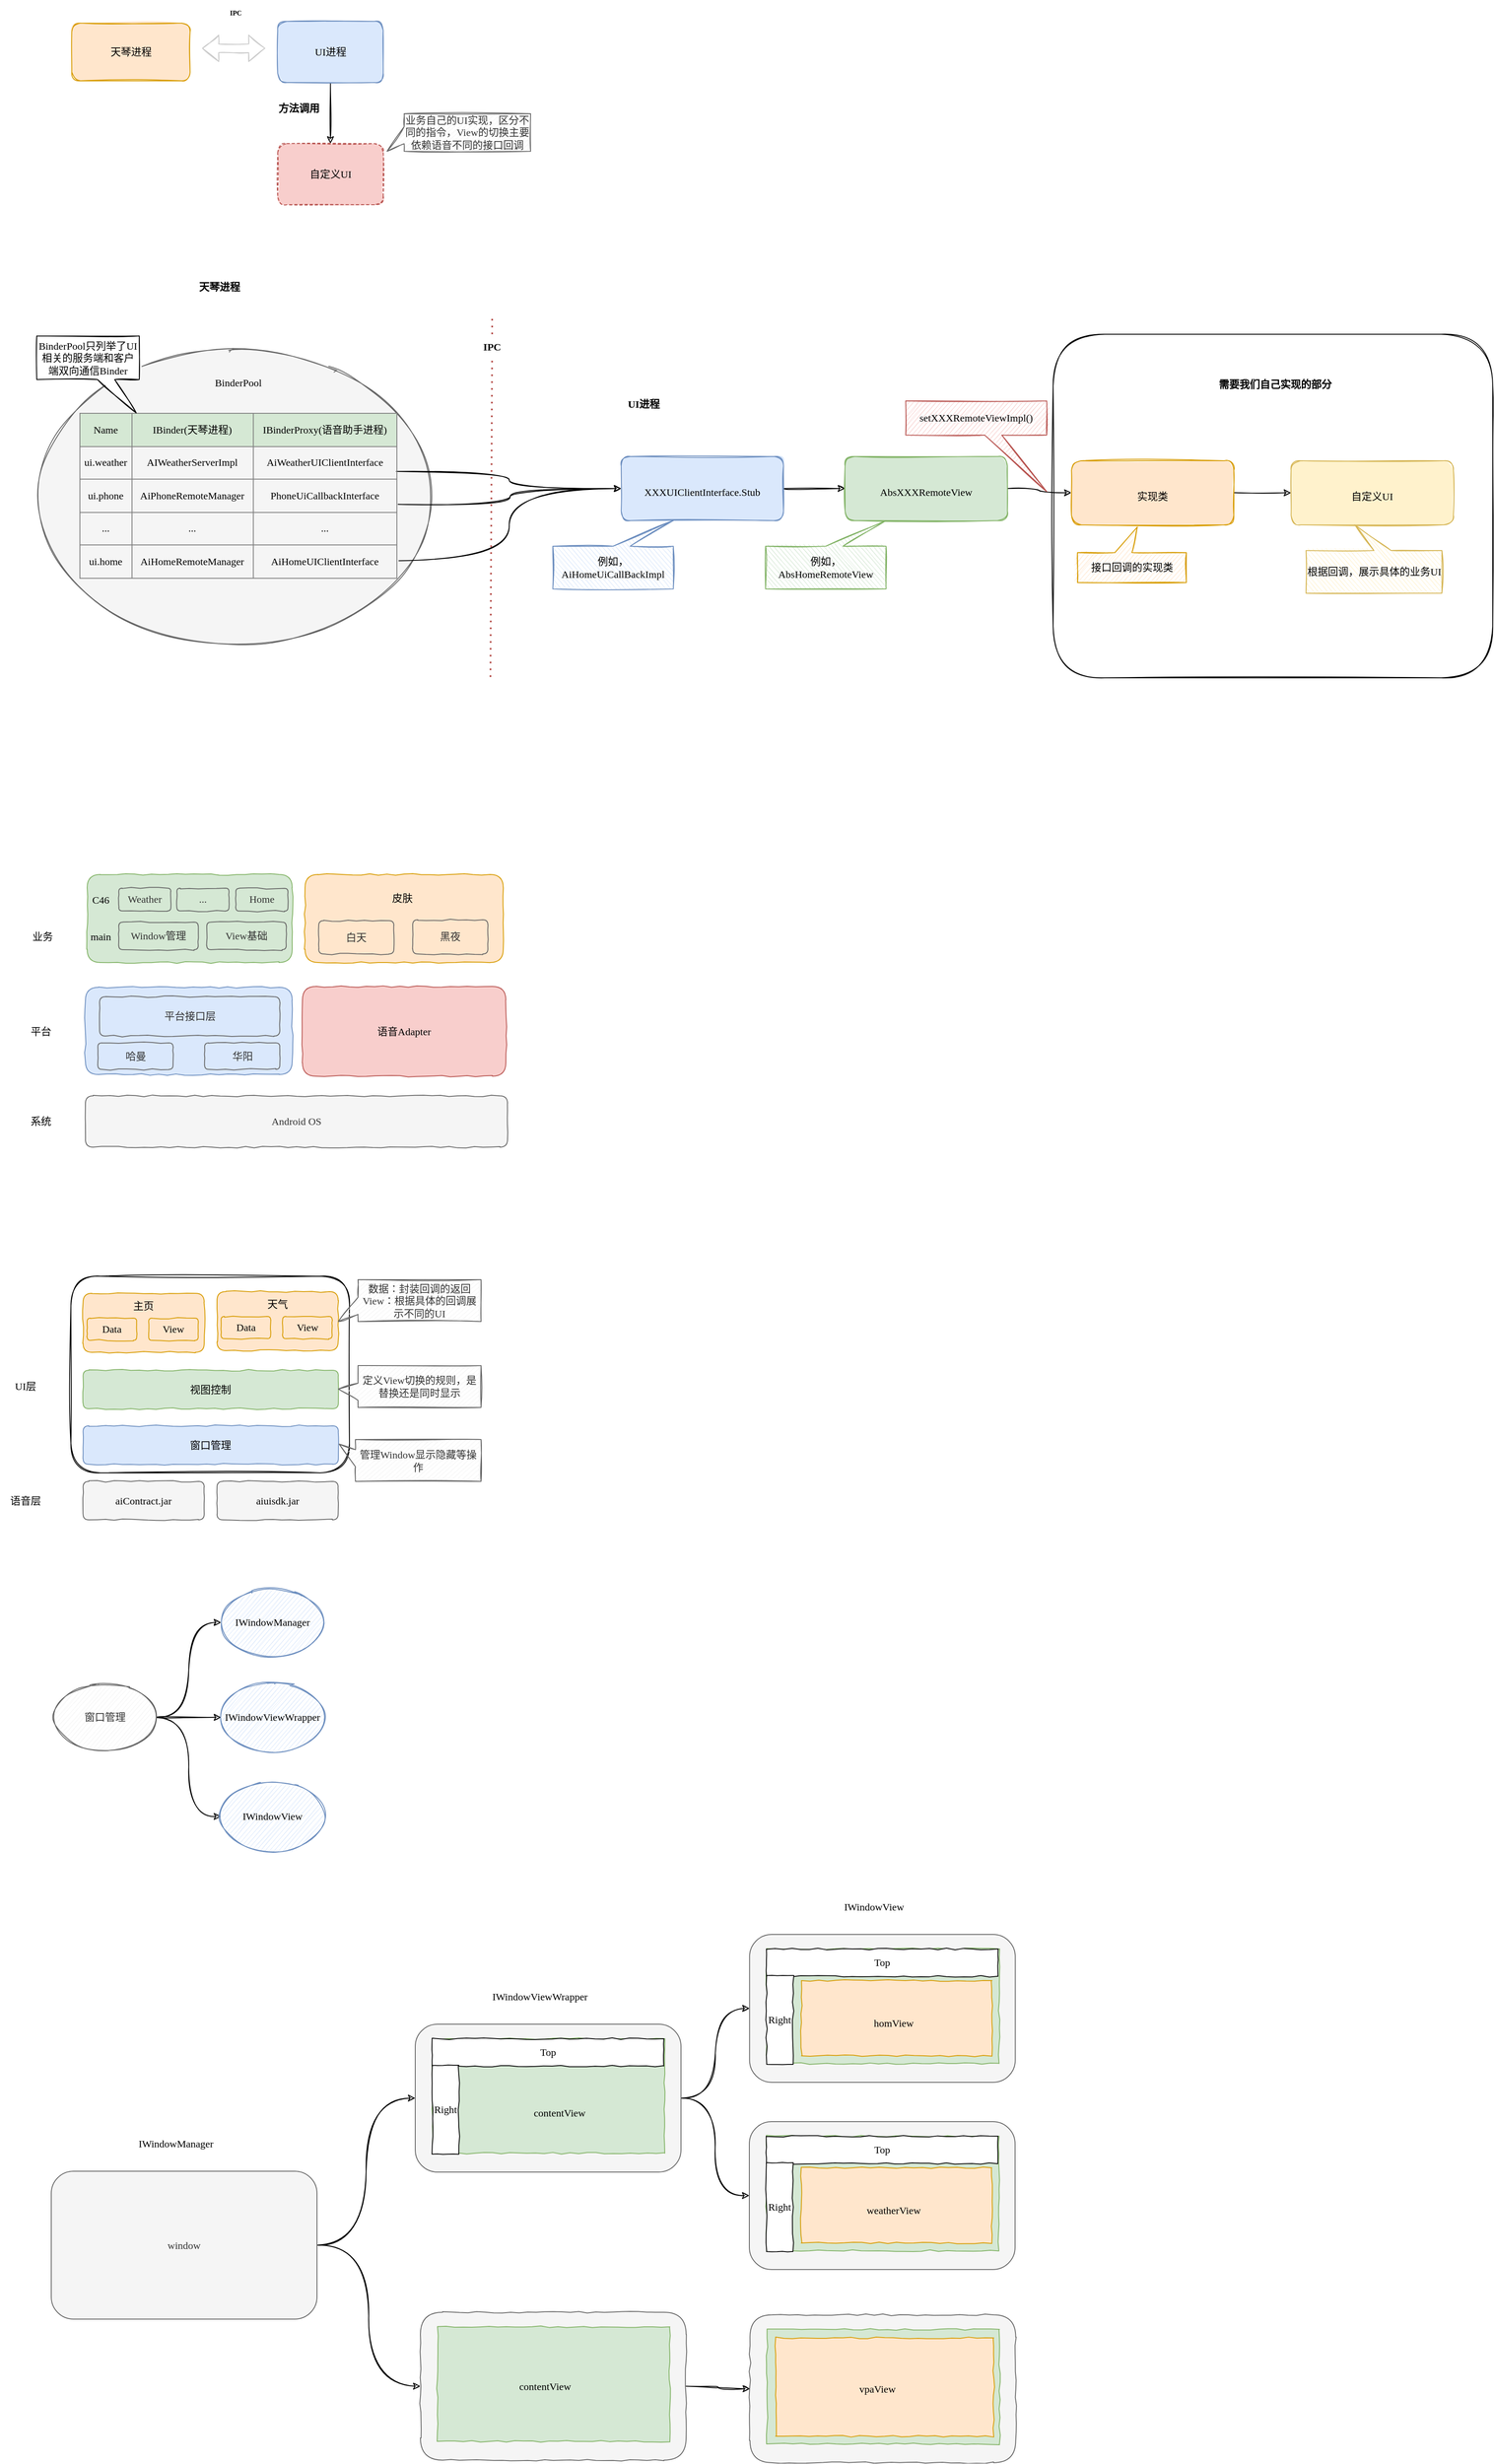<mxfile version="20.2.3" type="github">
  <diagram id="_rGLrGhf9AXiHFREIIix" name="第 1 页">
    <mxGraphModel dx="3093" dy="-15324" grid="0" gridSize="10" guides="1" tooltips="1" connect="1" arrows="1" fold="1" page="0" pageScale="1" pageWidth="827" pageHeight="1169" math="0" shadow="0">
      <root>
        <mxCell id="0" />
        <mxCell id="1" parent="0" />
        <mxCell id="fodertxsaoSaykGRS7Xc-133" value="" style="rounded=1;whiteSpace=wrap;html=1;fillColor=#f5f5f5;fontColor=#333333;strokeColor=#666666;comic=1;fontFamily=Comic Sans MS;" vertex="1" parent="1">
          <mxGeometry x="-886.25" y="18867" width="311" height="173" as="geometry" />
        </mxCell>
        <mxCell id="fodertxsaoSaykGRS7Xc-134" value="" style="rounded=0;whiteSpace=wrap;html=1;fillColor=#d5e8d4;strokeColor=#82b366;sketch=0;comic=1;fontFamily=Comic Sans MS;" vertex="1" parent="1">
          <mxGeometry x="-866.25" y="18884" width="272" height="134" as="geometry" />
        </mxCell>
        <mxCell id="fodertxsaoSaykGRS7Xc-143" value="" style="rounded=0;whiteSpace=wrap;html=1;fillColor=#ffe6cc;strokeColor=#d79b00;sketch=0;comic=1;fontFamily=Comic Sans MS;" vertex="1" parent="1">
          <mxGeometry x="-856.25" y="18894" width="255.25" height="115" as="geometry" />
        </mxCell>
        <mxCell id="fodertxsaoSaykGRS7Xc-118" value="" style="rounded=1;whiteSpace=wrap;html=1;fillColor=#f5f5f5;fontColor=#333333;strokeColor=#666666;fontFamily=Comic Sans MS;" vertex="1" parent="1">
          <mxGeometry x="-886.75" y="18422" width="311" height="173" as="geometry" />
        </mxCell>
        <mxCell id="fodertxsaoSaykGRS7Xc-119" value="" style="rounded=0;whiteSpace=wrap;html=1;fillColor=#d5e8d4;strokeColor=#82b366;sketch=0;comic=1;fontFamily=Comic Sans MS;" vertex="1" parent="1">
          <mxGeometry x="-866.75" y="18439" width="272" height="134" as="geometry" />
        </mxCell>
        <mxCell id="fodertxsaoSaykGRS7Xc-1" style="edgeStyle=orthogonalEdgeStyle;curved=1;sketch=1;orthogonalLoop=1;jettySize=auto;html=1;exitX=0.5;exitY=1;exitDx=0;exitDy=0;fontFamily=Comic Sans MS;" edge="1" parent="1" source="fodertxsaoSaykGRS7Xc-2" target="fodertxsaoSaykGRS7Xc-6">
          <mxGeometry relative="1" as="geometry" />
        </mxCell>
        <mxCell id="fodertxsaoSaykGRS7Xc-2" value="UI进程" style="rounded=1;whiteSpace=wrap;html=1;comic=1;sketch=1;fontFamily=Comic Sans MS;strokeColor=#6c8ebf;fillColor=#dae8fc;fillStyle=solid;" vertex="1" parent="1">
          <mxGeometry x="-1439" y="16184" width="123.5" height="71.5" as="geometry" />
        </mxCell>
        <mxCell id="fodertxsaoSaykGRS7Xc-3" value="天琴进程" style="rounded=1;whiteSpace=wrap;html=1;comic=1;sketch=1;fontFamily=Comic Sans MS;strokeColor=#d79b00;fillColor=#ffe6cc;fillStyle=solid;" vertex="1" parent="1">
          <mxGeometry x="-1680" y="16186" width="138.5" height="67.5" as="geometry" />
        </mxCell>
        <mxCell id="fodertxsaoSaykGRS7Xc-4" value="" style="shape=flexArrow;endArrow=classic;startArrow=classic;html=1;sketch=1;fontFamily=Comic Sans MS;strokeColor=#CCCCCC;curved=1;" edge="1" parent="1">
          <mxGeometry width="100" height="100" relative="1" as="geometry">
            <mxPoint x="-1527.5" y="16215.5" as="sourcePoint" />
            <mxPoint x="-1453.5" y="16215.5" as="targetPoint" />
          </mxGeometry>
        </mxCell>
        <mxCell id="fodertxsaoSaykGRS7Xc-5" value="&lt;b&gt;IPC&lt;/b&gt;" style="text;html=1;strokeColor=none;fillColor=none;align=center;verticalAlign=middle;whiteSpace=wrap;rounded=0;comic=1;sketch=1;fillStyle=solid;fontFamily=Comic Sans MS;fontSize=8;" vertex="1" parent="1">
          <mxGeometry x="-1518.5" y="16159" width="60" height="30" as="geometry" />
        </mxCell>
        <mxCell id="fodertxsaoSaykGRS7Xc-136" value="" style="rounded=0;whiteSpace=wrap;html=1;fillColor=#ffe6cc;strokeColor=#d79b00;sketch=0;comic=1;fontFamily=Comic Sans MS;" vertex="1" parent="1">
          <mxGeometry x="-826" y="18476" width="223" height="88" as="geometry" />
        </mxCell>
        <mxCell id="fodertxsaoSaykGRS7Xc-6" value="自定义UI" style="rounded=1;whiteSpace=wrap;html=1;comic=1;sketch=1;fontFamily=Comic Sans MS;strokeColor=#b85450;fillColor=#f8cecc;fillStyle=solid;dashed=1;" vertex="1" parent="1">
          <mxGeometry x="-1439" y="16327" width="123.5" height="71.5" as="geometry" />
        </mxCell>
        <mxCell id="fodertxsaoSaykGRS7Xc-7" value="业务自己的UI实现，区分不同的指令，View的切换主要依赖语音不同的接口回调" style="shape=callout;whiteSpace=wrap;html=1;perimeter=calloutPerimeter;rounded=0;comic=1;sketch=1;flipH=0;flipV=1;direction=south;size=20;position=0.2;position2=0;fillColor=#f5f5f5;strokeColor=#666666;fontColor=#333333;fontFamily=Comic Sans MS;" vertex="1" parent="1">
          <mxGeometry x="-1311" y="16292" width="168" height="44" as="geometry" />
        </mxCell>
        <mxCell id="fodertxsaoSaykGRS7Xc-8" value="" style="rounded=1;whiteSpace=wrap;html=1;labelBackgroundColor=none;sketch=1;fillStyle=auto;curveFitting=0.05;fontFamily=Comic Sans MS;fontSize=20;fontColor=#000000;" vertex="1" parent="1">
          <mxGeometry x="-531.5" y="16550" width="514.5" height="402" as="geometry" />
        </mxCell>
        <mxCell id="fodertxsaoSaykGRS7Xc-9" style="edgeStyle=orthogonalEdgeStyle;curved=1;sketch=1;orthogonalLoop=1;jettySize=auto;html=1;exitX=1;exitY=0.5;exitDx=0;exitDy=0;entryX=0;entryY=0.5;entryDx=0;entryDy=0;fontFamily=Comic Sans MS;fontSize=12;fontColor=#000000;strokeColor=#000000;" edge="1" parent="1" source="fodertxsaoSaykGRS7Xc-10" target="fodertxsaoSaykGRS7Xc-22">
          <mxGeometry relative="1" as="geometry" />
        </mxCell>
        <mxCell id="fodertxsaoSaykGRS7Xc-10" value="&lt;span style=&quot;font-size: 12px;&quot;&gt;XXXUIClientInterface&lt;/span&gt;&lt;span style=&quot;font-size: 12px;&quot;&gt;.Stub&lt;/span&gt;" style="rounded=1;whiteSpace=wrap;html=1;labelBackgroundColor=none;sketch=1;fillStyle=solid;curveFitting=0.05;fontFamily=Comic Sans MS;fontSize=20;fillColor=#dae8fc;strokeColor=#6c8ebf;" vertex="1" parent="1">
          <mxGeometry x="-1037" y="16693" width="190" height="75" as="geometry" />
        </mxCell>
        <mxCell id="fodertxsaoSaykGRS7Xc-11" value="&lt;b&gt;天琴进程&lt;/b&gt;" style="text;html=1;strokeColor=none;fillColor=none;align=center;verticalAlign=middle;whiteSpace=wrap;rounded=0;labelBackgroundColor=none;sketch=1;fillStyle=auto;curveFitting=0.95;fontFamily=Comic Sans MS;fontSize=12;fontColor=#000000;" vertex="1" parent="1">
          <mxGeometry x="-1537" y="16480" width="60" height="30" as="geometry" />
        </mxCell>
        <mxCell id="fodertxsaoSaykGRS7Xc-12" value="" style="ellipse;whiteSpace=wrap;html=1;comic=1;sketch=1;fillStyle=solid;fontFamily=Comic Sans MS;strokeColor=#666666;fillColor=#f5f5f5;fontColor=#333333;" vertex="1" parent="1">
          <mxGeometry x="-1719" y="16571" width="460" height="339" as="geometry" />
        </mxCell>
        <mxCell id="fodertxsaoSaykGRS7Xc-13" value="BinderPool" style="text;html=1;strokeColor=none;fillColor=none;align=center;verticalAlign=middle;whiteSpace=wrap;rounded=0;comic=1;sketch=1;fillStyle=solid;fontFamily=Comic Sans MS;" vertex="1" parent="1">
          <mxGeometry x="-1515" y="16592" width="60" height="30" as="geometry" />
        </mxCell>
        <mxCell id="fodertxsaoSaykGRS7Xc-14" style="edgeStyle=orthogonalEdgeStyle;curved=1;sketch=1;orthogonalLoop=1;jettySize=auto;html=1;exitX=0.997;exitY=0.353;exitDx=0;exitDy=0;entryX=0;entryY=0.5;entryDx=0;entryDy=0;fontFamily=Comic Sans MS;fontSize=12;fontColor=#000000;strokeColor=#000000;exitPerimeter=0;" edge="1" parent="1" source="fodertxsaoSaykGRS7Xc-17" target="fodertxsaoSaykGRS7Xc-10">
          <mxGeometry relative="1" as="geometry" />
        </mxCell>
        <mxCell id="fodertxsaoSaykGRS7Xc-15" style="edgeStyle=orthogonalEdgeStyle;curved=1;sketch=1;orthogonalLoop=1;jettySize=auto;html=1;fontFamily=Comic Sans MS;fontSize=12;fontColor=#000000;strokeColor=#000000;" edge="1" parent="1" target="fodertxsaoSaykGRS7Xc-10">
          <mxGeometry relative="1" as="geometry">
            <mxPoint x="-1298" y="16749" as="sourcePoint" />
          </mxGeometry>
        </mxCell>
        <mxCell id="fodertxsaoSaykGRS7Xc-16" style="edgeStyle=orthogonalEdgeStyle;curved=1;sketch=1;orthogonalLoop=1;jettySize=auto;html=1;exitX=1.005;exitY=0.892;exitDx=0;exitDy=0;entryX=0;entryY=0.5;entryDx=0;entryDy=0;fontFamily=Comic Sans MS;fontSize=12;fontColor=#000000;strokeColor=#000000;exitPerimeter=0;" edge="1" parent="1" source="fodertxsaoSaykGRS7Xc-17" target="fodertxsaoSaykGRS7Xc-10">
          <mxGeometry relative="1" as="geometry" />
        </mxCell>
        <mxCell id="fodertxsaoSaykGRS7Xc-17" value="&lt;table border=&quot;1&quot; width=&quot;100%&quot; height=&quot;100%&quot; style=&quot;width:100%;height:100%;border-collapse:collapse;&quot;&gt;&lt;tbody&gt;&lt;tr&gt;&lt;td style=&quot;background-color: rgb(213, 232, 212);&quot;&gt;Name&lt;/td&gt;&lt;td style=&quot;background-color: rgb(213, 232, 212);&quot;&gt;IBinder(天琴进程)&lt;/td&gt;&lt;td style=&quot;background-color: rgb(213, 232, 212);&quot;&gt;IBinderProxy(语音助手进程)&lt;/td&gt;&lt;/tr&gt;&lt;tr&gt;&lt;td&gt;ui.weather&lt;br&gt;&lt;/td&gt;&lt;td&gt;&lt;div style=&quot;background-image: initial; background-position: initial; background-size: initial; background-repeat: initial; background-attachment: initial; background-origin: initial; background-clip: initial;&quot;&gt;AIWeatherServerImpl&lt;span style=&quot;color: #ff0000;&quot;&gt;&lt;/span&gt;&lt;/div&gt;&lt;/td&gt;&lt;td&gt;AiWeatherUIClientInterface&lt;br&gt;&lt;/td&gt;&lt;/tr&gt;&lt;tr&gt;&lt;td&gt;ui.phone&lt;/td&gt;&lt;td&gt;AiPhoneRemoteManager&lt;br&gt;&lt;/td&gt;&lt;td&gt;PhoneUiCallbackInterface&lt;br&gt;&lt;/td&gt;&lt;/tr&gt;&lt;tr&gt;&lt;td&gt;...&lt;/td&gt;&lt;td&gt;...&lt;/td&gt;&lt;td&gt;...&lt;/td&gt;&lt;/tr&gt;&lt;tr&gt;&lt;td&gt;ui.home&lt;/td&gt;&lt;td&gt;AiHomeRemoteManager&lt;br&gt;&lt;/td&gt;&lt;td&gt;AiHomeUIClientInterface&lt;br&gt;&lt;/td&gt;&lt;/tr&gt;&lt;/tbody&gt;&lt;/table&gt;" style="text;html=1;strokeColor=none;fillColor=none;overflow=fill;comic=1;sketch=1;fillStyle=solid;fontFamily=Comic Sans MS;align=center;" vertex="1" parent="1">
          <mxGeometry x="-1671" y="16642" width="372" height="194" as="geometry" />
        </mxCell>
        <mxCell id="fodertxsaoSaykGRS7Xc-18" value="BinderPool只列举了UI相关的服务端和客户端双向通信Binder" style="shape=callout;whiteSpace=wrap;html=1;perimeter=calloutPerimeter;rounded=0;labelBackgroundColor=none;sketch=1;fillStyle=auto;curveFitting=0.95;fontFamily=Comic Sans MS;fontSize=12;fontColor=#000000;flipH=1;size=39;position=0.24;position2=0.03;" vertex="1" parent="1">
          <mxGeometry x="-1721" y="16552" width="120" height="90" as="geometry" />
        </mxCell>
        <mxCell id="fodertxsaoSaykGRS7Xc-19" value="&lt;b&gt;UI进程&lt;/b&gt;" style="text;html=1;strokeColor=none;fillColor=none;align=center;verticalAlign=middle;whiteSpace=wrap;rounded=0;labelBackgroundColor=none;sketch=1;fillStyle=auto;curveFitting=0.95;fontFamily=Comic Sans MS;fontSize=12;fontColor=#000000;" vertex="1" parent="1">
          <mxGeometry x="-1049.62" y="16617" width="79.25" height="30" as="geometry" />
        </mxCell>
        <mxCell id="fodertxsaoSaykGRS7Xc-20" value="例如，AiHomeUiCallBackImpl" style="shape=callout;whiteSpace=wrap;html=1;perimeter=calloutPerimeter;rounded=0;labelBackgroundColor=none;sketch=1;fillStyle=auto;curveFitting=0.95;fontFamily=Comic Sans MS;fontSize=12;flipV=1;position2=1;fillColor=#dae8fc;strokeColor=#6c8ebf;" vertex="1" parent="1">
          <mxGeometry x="-1117" y="16768" width="141" height="80" as="geometry" />
        </mxCell>
        <mxCell id="fodertxsaoSaykGRS7Xc-21" style="edgeStyle=orthogonalEdgeStyle;curved=1;sketch=1;orthogonalLoop=1;jettySize=auto;html=1;exitX=1;exitY=0.5;exitDx=0;exitDy=0;entryX=0;entryY=0.5;entryDx=0;entryDy=0;fontFamily=Comic Sans MS;fontSize=12;fontColor=#000000;strokeColor=#000000;" edge="1" parent="1" source="fodertxsaoSaykGRS7Xc-22" target="fodertxsaoSaykGRS7Xc-25">
          <mxGeometry relative="1" as="geometry" />
        </mxCell>
        <mxCell id="fodertxsaoSaykGRS7Xc-22" value="&lt;span style=&quot;font-size: 12px;&quot;&gt;AbsXXXRemoteView&lt;/span&gt;" style="rounded=1;whiteSpace=wrap;html=1;labelBackgroundColor=none;sketch=1;fillStyle=solid;curveFitting=0.05;fontFamily=Comic Sans MS;fontSize=20;fillColor=#d5e8d4;strokeColor=#82b366;" vertex="1" parent="1">
          <mxGeometry x="-775" y="16693" width="190" height="75" as="geometry" />
        </mxCell>
        <mxCell id="fodertxsaoSaykGRS7Xc-23" value="例如，AbsHomeRemoteView" style="shape=callout;whiteSpace=wrap;html=1;perimeter=calloutPerimeter;rounded=0;labelBackgroundColor=none;sketch=1;fillStyle=auto;curveFitting=0.95;fontFamily=Comic Sans MS;fontSize=12;flipV=1;position2=1;fillColor=#d5e8d4;strokeColor=#82b366;" vertex="1" parent="1">
          <mxGeometry x="-868" y="16768" width="141" height="80" as="geometry" />
        </mxCell>
        <mxCell id="fodertxsaoSaykGRS7Xc-24" style="edgeStyle=orthogonalEdgeStyle;curved=1;sketch=1;orthogonalLoop=1;jettySize=auto;html=1;exitX=1;exitY=0.5;exitDx=0;exitDy=0;entryX=0;entryY=0.5;entryDx=0;entryDy=0;fontFamily=Comic Sans MS;fontSize=12;fontColor=#000000;strokeColor=#000000;" edge="1" parent="1" source="fodertxsaoSaykGRS7Xc-25" target="fodertxsaoSaykGRS7Xc-27">
          <mxGeometry relative="1" as="geometry" />
        </mxCell>
        <mxCell id="fodertxsaoSaykGRS7Xc-25" value="&lt;span style=&quot;font-size: 12px;&quot;&gt;实现类&lt;/span&gt;" style="rounded=1;whiteSpace=wrap;html=1;labelBackgroundColor=none;sketch=1;fillStyle=solid;curveFitting=0.05;fontFamily=Comic Sans MS;fontSize=20;fillColor=#ffe6cc;strokeColor=#d79b00;" vertex="1" parent="1">
          <mxGeometry x="-510" y="16698" width="190" height="75" as="geometry" />
        </mxCell>
        <mxCell id="fodertxsaoSaykGRS7Xc-26" value="接口回调的实现类" style="shape=callout;whiteSpace=wrap;html=1;perimeter=calloutPerimeter;rounded=0;labelBackgroundColor=none;sketch=1;fillStyle=auto;curveFitting=0.95;fontFamily=Comic Sans MS;fontSize=12;flipV=1;position2=0.45;fillColor=#ffe6cc;strokeColor=#d79b00;flipH=1;" vertex="1" parent="1">
          <mxGeometry x="-503" y="16775.5" width="127.5" height="65" as="geometry" />
        </mxCell>
        <mxCell id="fodertxsaoSaykGRS7Xc-27" value="&lt;span style=&quot;font-size: 12px;&quot;&gt;自定义UI&lt;/span&gt;" style="rounded=1;whiteSpace=wrap;html=1;labelBackgroundColor=none;sketch=1;fillStyle=solid;curveFitting=0.05;fontFamily=Comic Sans MS;fontSize=20;fillColor=#fff2cc;strokeColor=#d6b656;" vertex="1" parent="1">
          <mxGeometry x="-253" y="16698" width="190" height="75" as="geometry" />
        </mxCell>
        <mxCell id="fodertxsaoSaykGRS7Xc-28" value="根据回调，展示具体的业务UI" style="shape=callout;whiteSpace=wrap;html=1;perimeter=calloutPerimeter;rounded=0;labelBackgroundColor=none;sketch=1;fillStyle=auto;curveFitting=0.95;fontFamily=Comic Sans MS;fontSize=12;flipV=1;position2=0.36;fillColor=#fff2cc;strokeColor=#d6b656;" vertex="1" parent="1">
          <mxGeometry x="-235.5" y="16773" width="159" height="80" as="geometry" />
        </mxCell>
        <mxCell id="fodertxsaoSaykGRS7Xc-29" value="&lt;b&gt;需要我们自己实现的部分&lt;/b&gt;" style="text;html=1;strokeColor=none;fillColor=none;align=center;verticalAlign=middle;whiteSpace=wrap;rounded=0;labelBackgroundColor=none;sketch=1;fillStyle=auto;curveFitting=0.95;fontFamily=Comic Sans MS;fontSize=12;fontColor=#000000;" vertex="1" parent="1">
          <mxGeometry x="-341" y="16594" width="139" height="30" as="geometry" />
        </mxCell>
        <mxCell id="fodertxsaoSaykGRS7Xc-30" value="setXXXRemoteViewImpl()" style="shape=callout;whiteSpace=wrap;html=1;perimeter=calloutPerimeter;rounded=0;labelBackgroundColor=none;sketch=1;fillStyle=auto;curveFitting=0.95;fontFamily=Comic Sans MS;fontSize=12;position2=1;size=66;position=0.56;fillColor=#f8cecc;strokeColor=#b85450;" vertex="1" parent="1">
          <mxGeometry x="-704" y="16628" width="165" height="106" as="geometry" />
        </mxCell>
        <mxCell id="fodertxsaoSaykGRS7Xc-31" value="" style="endArrow=none;dashed=1;html=1;dashPattern=1 3;strokeWidth=2;rounded=0;fillColor=#f8cecc;strokeColor=#b85450;startArrow=none;fontFamily=Comic Sans MS;" edge="1" parent="1" source="fodertxsaoSaykGRS7Xc-32">
          <mxGeometry width="50" height="50" relative="1" as="geometry">
            <mxPoint x="-1190" y="16951" as="sourcePoint" />
            <mxPoint x="-1188" y="16528" as="targetPoint" />
          </mxGeometry>
        </mxCell>
        <mxCell id="fodertxsaoSaykGRS7Xc-32" value="&lt;b&gt;IPC&lt;/b&gt;" style="text;html=1;strokeColor=none;fillColor=none;align=center;verticalAlign=middle;whiteSpace=wrap;rounded=0;fontFamily=Comic Sans MS;" vertex="1" parent="1">
          <mxGeometry x="-1218" y="16550" width="60" height="30" as="geometry" />
        </mxCell>
        <mxCell id="fodertxsaoSaykGRS7Xc-34" value="" style="endArrow=none;dashed=1;html=1;dashPattern=1 3;strokeWidth=2;rounded=0;fillColor=#f8cecc;strokeColor=#b85450;fontFamily=Comic Sans MS;" edge="1" parent="1" target="fodertxsaoSaykGRS7Xc-32">
          <mxGeometry width="50" height="50" relative="1" as="geometry">
            <mxPoint x="-1190" y="16951" as="sourcePoint" />
            <mxPoint x="-1188" y="16528" as="targetPoint" />
          </mxGeometry>
        </mxCell>
        <mxCell id="fodertxsaoSaykGRS7Xc-38" value="Android OS" style="rounded=1;whiteSpace=wrap;html=1;sketch=0;comic=1;fillColor=#f5f5f5;fontColor=#333333;strokeColor=#666666;fontFamily=Comic Sans MS;" vertex="1" parent="1">
          <mxGeometry x="-1664" y="17441" width="494" height="60" as="geometry" />
        </mxCell>
        <mxCell id="fodertxsaoSaykGRS7Xc-39" value="系统" style="text;html=1;strokeColor=none;fillColor=none;align=center;verticalAlign=middle;whiteSpace=wrap;rounded=0;comic=1;sketch=0;fontFamily=Comic Sans MS;" vertex="1" parent="1">
          <mxGeometry x="-1746" y="17456" width="60" height="30" as="geometry" />
        </mxCell>
        <mxCell id="fodertxsaoSaykGRS7Xc-40" value="" style="rounded=1;whiteSpace=wrap;html=1;sketch=0;comic=1;fillColor=#dae8fc;strokeColor=#6c8ebf;fontFamily=Comic Sans MS;" vertex="1" parent="1">
          <mxGeometry x="-1664" y="17314" width="242" height="102" as="geometry" />
        </mxCell>
        <mxCell id="fodertxsaoSaykGRS7Xc-41" value="平台" style="text;html=1;strokeColor=none;fillColor=none;align=center;verticalAlign=middle;whiteSpace=wrap;rounded=0;comic=1;sketch=0;fontFamily=Comic Sans MS;" vertex="1" parent="1">
          <mxGeometry x="-1746" y="17350.5" width="60" height="30" as="geometry" />
        </mxCell>
        <mxCell id="fodertxsaoSaykGRS7Xc-42" value="语音Adapter" style="rounded=1;whiteSpace=wrap;html=1;comic=1;sketch=0;fontFamily=Comic Sans MS;fillColor=#f8cecc;strokeColor=#b85450;" vertex="1" parent="1">
          <mxGeometry x="-1410" y="17313" width="238" height="105" as="geometry" />
        </mxCell>
        <mxCell id="fodertxsaoSaykGRS7Xc-43" value="" style="rounded=1;whiteSpace=wrap;html=1;sketch=0;comic=1;fillColor=#d5e8d4;strokeColor=#82b366;fontFamily=Comic Sans MS;" vertex="1" parent="1">
          <mxGeometry x="-1662" y="17182" width="240" height="103" as="geometry" />
        </mxCell>
        <mxCell id="fodertxsaoSaykGRS7Xc-44" value="业务" style="text;html=1;strokeColor=none;fillColor=none;align=center;verticalAlign=middle;whiteSpace=wrap;rounded=0;comic=1;sketch=0;fontFamily=Comic Sans MS;" vertex="1" parent="1">
          <mxGeometry x="-1744" y="17240" width="60" height="30" as="geometry" />
        </mxCell>
        <mxCell id="fodertxsaoSaykGRS7Xc-45" value="" style="rounded=1;whiteSpace=wrap;html=1;comic=1;sketch=0;fontFamily=Comic Sans MS;fillColor=#ffe6cc;strokeColor=#d79b00;" vertex="1" parent="1">
          <mxGeometry x="-1407" y="17182" width="232" height="103" as="geometry" />
        </mxCell>
        <mxCell id="fodertxsaoSaykGRS7Xc-49" value="平台接口层" style="rounded=1;whiteSpace=wrap;html=1;comic=1;sketch=0;fillColor=none;fontColor=#333333;strokeColor=#666666;fontFamily=Comic Sans MS;" vertex="1" parent="1">
          <mxGeometry x="-1647.5" y="17325" width="211" height="46" as="geometry" />
        </mxCell>
        <mxCell id="fodertxsaoSaykGRS7Xc-50" value="哈曼" style="rounded=1;whiteSpace=wrap;html=1;comic=1;sketch=0;fillColor=none;fontColor=#333333;strokeColor=#666666;fontFamily=Comic Sans MS;" vertex="1" parent="1">
          <mxGeometry x="-1649.5" y="17379" width="88" height="31" as="geometry" />
        </mxCell>
        <mxCell id="fodertxsaoSaykGRS7Xc-51" value="华阳" style="rounded=1;whiteSpace=wrap;html=1;comic=1;sketch=0;fillColor=none;fontColor=#333333;strokeColor=#666666;fontFamily=Comic Sans MS;" vertex="1" parent="1">
          <mxGeometry x="-1524.5" y="17379" width="88" height="31" as="geometry" />
        </mxCell>
        <mxCell id="fodertxsaoSaykGRS7Xc-52" value="皮肤" style="text;html=1;strokeColor=none;fillColor=none;align=center;verticalAlign=middle;whiteSpace=wrap;rounded=0;comic=1;sketch=0;fontFamily=Comic Sans MS;" vertex="1" parent="1">
          <mxGeometry x="-1323" y="17195.19" width="60" height="30" as="geometry" />
        </mxCell>
        <mxCell id="fodertxsaoSaykGRS7Xc-53" value="白天" style="rounded=1;whiteSpace=wrap;html=1;comic=1;sketch=0;fillColor=none;fontColor=#333333;strokeColor=#666666;fontFamily=Comic Sans MS;" vertex="1" parent="1">
          <mxGeometry x="-1391" y="17236" width="88" height="39" as="geometry" />
        </mxCell>
        <mxCell id="fodertxsaoSaykGRS7Xc-54" value="黑夜" style="rounded=1;whiteSpace=wrap;html=1;comic=1;sketch=0;fillColor=none;fontColor=#333333;strokeColor=#666666;fontFamily=Comic Sans MS;" vertex="1" parent="1">
          <mxGeometry x="-1281" y="17235" width="88" height="40" as="geometry" />
        </mxCell>
        <mxCell id="fodertxsaoSaykGRS7Xc-58" value="Window管理" style="rounded=1;whiteSpace=wrap;html=1;comic=1;sketch=0;fillColor=none;fontColor=#333333;strokeColor=#666666;fontFamily=Comic Sans MS;" vertex="1" parent="1">
          <mxGeometry x="-1625" y="17237.75" width="93" height="32.25" as="geometry" />
        </mxCell>
        <mxCell id="fodertxsaoSaykGRS7Xc-60" value="main" style="text;html=1;strokeColor=none;fillColor=none;align=center;verticalAlign=middle;whiteSpace=wrap;rounded=0;comic=1;sketch=0;fontFamily=Comic Sans MS;" vertex="1" parent="1">
          <mxGeometry x="-1676" y="17240" width="60" height="30" as="geometry" />
        </mxCell>
        <mxCell id="fodertxsaoSaykGRS7Xc-61" value="C46" style="text;html=1;strokeColor=none;fillColor=none;align=center;verticalAlign=middle;whiteSpace=wrap;rounded=0;comic=1;sketch=0;fontFamily=Comic Sans MS;" vertex="1" parent="1">
          <mxGeometry x="-1676" y="17196.5" width="60" height="30" as="geometry" />
        </mxCell>
        <mxCell id="fodertxsaoSaykGRS7Xc-63" value="View基础" style="rounded=1;whiteSpace=wrap;html=1;comic=1;sketch=0;fillColor=none;fontColor=#333333;strokeColor=#666666;fontFamily=Comic Sans MS;" vertex="1" parent="1">
          <mxGeometry x="-1522" y="17237.75" width="93" height="32.25" as="geometry" />
        </mxCell>
        <mxCell id="fodertxsaoSaykGRS7Xc-64" value="Weather" style="rounded=1;whiteSpace=wrap;html=1;comic=1;sketch=0;fillColor=none;fontColor=#333333;strokeColor=#666666;fontFamily=Comic Sans MS;" vertex="1" parent="1">
          <mxGeometry x="-1625" y="17198" width="61" height="26.62" as="geometry" />
        </mxCell>
        <mxCell id="fodertxsaoSaykGRS7Xc-67" value="..." style="rounded=1;whiteSpace=wrap;html=1;comic=1;sketch=0;fillColor=none;fontColor=#333333;strokeColor=#666666;fontFamily=Comic Sans MS;" vertex="1" parent="1">
          <mxGeometry x="-1557" y="17198" width="61" height="26.62" as="geometry" />
        </mxCell>
        <mxCell id="fodertxsaoSaykGRS7Xc-68" value="Home" style="rounded=1;whiteSpace=wrap;html=1;comic=1;sketch=0;fillColor=none;fontColor=#333333;strokeColor=#666666;fontFamily=Comic Sans MS;" vertex="1" parent="1">
          <mxGeometry x="-1488" y="17198.19" width="61" height="26.62" as="geometry" />
        </mxCell>
        <mxCell id="fodertxsaoSaykGRS7Xc-69" value="" style="rounded=1;whiteSpace=wrap;html=1;comic=1;sketch=1;fillStyle=solid;fontFamily=Comic Sans MS;fontSize=8;strokeColor=#000000;" vertex="1" parent="1">
          <mxGeometry x="-1681" y="17652" width="326" height="230" as="geometry" />
        </mxCell>
        <mxCell id="fodertxsaoSaykGRS7Xc-70" value="&lt;span style=&quot;color: rgb(0, 0, 0);&quot;&gt;aiContract.jar&lt;/span&gt;" style="rounded=1;whiteSpace=wrap;html=1;comic=1;fontFamily=Comic Sans MS;fillColor=#f5f5f5;strokeColor=#666666;fontColor=#333333;" vertex="1" parent="1">
          <mxGeometry x="-1666.75" y="17892" width="141.75" height="45" as="geometry" />
        </mxCell>
        <mxCell id="fodertxsaoSaykGRS7Xc-72" value="窗口管理" style="rounded=1;whiteSpace=wrap;html=1;comic=1;fontFamily=Comic Sans MS;fillColor=#dae8fc;strokeColor=#6c8ebf;" vertex="1" parent="1">
          <mxGeometry x="-1666.75" y="17827" width="298.75" height="45" as="geometry" />
        </mxCell>
        <mxCell id="fodertxsaoSaykGRS7Xc-74" value="语音层" style="text;html=1;strokeColor=none;fillColor=none;align=center;verticalAlign=middle;whiteSpace=wrap;rounded=0;comic=1;fontFamily=Comic Sans MS;" vertex="1" parent="1">
          <mxGeometry x="-1764" y="17899.5" width="60" height="30" as="geometry" />
        </mxCell>
        <mxCell id="fodertxsaoSaykGRS7Xc-81" value="&lt;span style=&quot;color: rgb(0, 0, 0);&quot;&gt;aiuisdk.jar&lt;/span&gt;" style="rounded=1;whiteSpace=wrap;html=1;comic=1;fontFamily=Comic Sans MS;fillColor=#f5f5f5;strokeColor=#666666;fontColor=#333333;" vertex="1" parent="1">
          <mxGeometry x="-1510" y="17892" width="141.75" height="45" as="geometry" />
        </mxCell>
        <mxCell id="fodertxsaoSaykGRS7Xc-82" value="视图控制" style="rounded=1;whiteSpace=wrap;html=1;comic=1;fontFamily=Comic Sans MS;fillColor=#d5e8d4;strokeColor=#82b366;" vertex="1" parent="1">
          <mxGeometry x="-1666.75" y="17762" width="298.75" height="45" as="geometry" />
        </mxCell>
        <mxCell id="fodertxsaoSaykGRS7Xc-83" value="" style="rounded=1;whiteSpace=wrap;html=1;comic=1;fontFamily=Comic Sans MS;fillColor=#ffe6cc;strokeColor=#d79b00;" vertex="1" parent="1">
          <mxGeometry x="-1666.75" y="17672" width="141.75" height="69" as="geometry" />
        </mxCell>
        <mxCell id="fodertxsaoSaykGRS7Xc-84" value="Data" style="rounded=1;whiteSpace=wrap;html=1;comic=1;sketch=0;fillColor=#ffe6cc;strokeColor=#d79b00;fontFamily=Comic Sans MS;" vertex="1" parent="1">
          <mxGeometry x="-1662" y="17701" width="58" height="26" as="geometry" />
        </mxCell>
        <mxCell id="fodertxsaoSaykGRS7Xc-86" value="View" style="rounded=1;whiteSpace=wrap;html=1;comic=1;sketch=0;fillColor=#ffe6cc;strokeColor=#d79b00;fontFamily=Comic Sans MS;" vertex="1" parent="1">
          <mxGeometry x="-1590" y="17701" width="58" height="26" as="geometry" />
        </mxCell>
        <mxCell id="fodertxsaoSaykGRS7Xc-87" value="主页" style="text;html=1;strokeColor=none;fillColor=none;align=center;verticalAlign=middle;whiteSpace=wrap;rounded=0;comic=1;sketch=0;fontFamily=Comic Sans MS;" vertex="1" parent="1">
          <mxGeometry x="-1625.88" y="17672" width="60" height="30" as="geometry" />
        </mxCell>
        <mxCell id="fodertxsaoSaykGRS7Xc-88" value="" style="rounded=1;whiteSpace=wrap;html=1;comic=1;fontFamily=Comic Sans MS;fillColor=#ffe6cc;strokeColor=#d79b00;" vertex="1" parent="1">
          <mxGeometry x="-1510" y="17670" width="141.75" height="69" as="geometry" />
        </mxCell>
        <mxCell id="fodertxsaoSaykGRS7Xc-89" value="Data" style="rounded=1;whiteSpace=wrap;html=1;comic=1;sketch=0;fillColor=#ffe6cc;strokeColor=#d79b00;fontFamily=Comic Sans MS;" vertex="1" parent="1">
          <mxGeometry x="-1505.25" y="17699" width="58" height="26" as="geometry" />
        </mxCell>
        <mxCell id="fodertxsaoSaykGRS7Xc-90" value="View" style="rounded=1;whiteSpace=wrap;html=1;comic=1;sketch=0;fillColor=#ffe6cc;strokeColor=#d79b00;fontFamily=Comic Sans MS;" vertex="1" parent="1">
          <mxGeometry x="-1433.25" y="17699" width="58" height="26" as="geometry" />
        </mxCell>
        <mxCell id="fodertxsaoSaykGRS7Xc-91" value="天气" style="text;html=1;strokeColor=none;fillColor=none;align=center;verticalAlign=middle;whiteSpace=wrap;rounded=0;comic=1;sketch=0;fontFamily=Comic Sans MS;" vertex="1" parent="1">
          <mxGeometry x="-1469.13" y="17670" width="60" height="30" as="geometry" />
        </mxCell>
        <mxCell id="fodertxsaoSaykGRS7Xc-92" value="UI层" style="text;html=1;strokeColor=none;fillColor=none;align=center;verticalAlign=middle;whiteSpace=wrap;rounded=0;comic=1;fontFamily=Comic Sans MS;" vertex="1" parent="1">
          <mxGeometry x="-1764" y="17766" width="60" height="30" as="geometry" />
        </mxCell>
        <mxCell id="fodertxsaoSaykGRS7Xc-93" value="数据：封装回调的返回&lt;br&gt;View：根据具体的回调展示不同的UI" style="shape=callout;whiteSpace=wrap;html=1;perimeter=calloutPerimeter;comic=1;sketch=1;flipH=1;flipV=0;direction=north;size=23;position=0.17;position2=0;fillColor=#f5f5f5;strokeColor=#666666;fillStyle=hatch;fontColor=#333333;fontFamily=Comic Sans MS;" vertex="1" parent="1">
          <mxGeometry x="-1368" y="17656" width="167" height="49" as="geometry" />
        </mxCell>
        <mxCell id="fodertxsaoSaykGRS7Xc-94" value="定义View切换的规则，是替换还是同时显示" style="shape=callout;whiteSpace=wrap;html=1;perimeter=calloutPerimeter;comic=1;sketch=1;flipH=1;flipV=0;direction=north;size=23;position=0.17;position2=0.44;fillColor=#f5f5f5;strokeColor=#666666;fillStyle=hatch;fontColor=#333333;fontFamily=Comic Sans MS;" vertex="1" parent="1">
          <mxGeometry x="-1368" y="17756.5" width="167" height="49" as="geometry" />
        </mxCell>
        <mxCell id="fodertxsaoSaykGRS7Xc-95" value="管理Window显示隐藏等操作" style="shape=callout;whiteSpace=wrap;html=1;perimeter=calloutPerimeter;comic=1;sketch=1;flipH=1;flipV=0;direction=north;size=19;position=0.35;position2=0.89;fillColor=#f5f5f5;strokeColor=#666666;fillStyle=hatch;fontColor=#333333;base=20;fontFamily=Comic Sans MS;" vertex="1" parent="1">
          <mxGeometry x="-1367" y="17843" width="166" height="49" as="geometry" />
        </mxCell>
        <mxCell id="fodertxsaoSaykGRS7Xc-96" value="&lt;b&gt;方法调用&lt;/b&gt;" style="text;html=1;strokeColor=none;fillColor=none;align=center;verticalAlign=middle;whiteSpace=wrap;rounded=0;comic=1;sketch=1;fillStyle=hatch;fontFamily=Comic Sans MS;" vertex="1" parent="1">
          <mxGeometry x="-1444" y="16271" width="60" height="30" as="geometry" />
        </mxCell>
        <mxCell id="fodertxsaoSaykGRS7Xc-102" style="edgeStyle=orthogonalEdgeStyle;curved=1;sketch=1;orthogonalLoop=1;jettySize=auto;html=1;exitX=1;exitY=0.5;exitDx=0;exitDy=0;entryX=0;entryY=0.5;entryDx=0;entryDy=0;fontFamily=Comic Sans MS;" edge="1" parent="1" source="fodertxsaoSaykGRS7Xc-98" target="fodertxsaoSaykGRS7Xc-99">
          <mxGeometry relative="1" as="geometry" />
        </mxCell>
        <mxCell id="fodertxsaoSaykGRS7Xc-103" style="edgeStyle=orthogonalEdgeStyle;curved=1;sketch=1;orthogonalLoop=1;jettySize=auto;html=1;exitX=1;exitY=0.5;exitDx=0;exitDy=0;entryX=0;entryY=0.5;entryDx=0;entryDy=0;fontFamily=Comic Sans MS;" edge="1" parent="1" source="fodertxsaoSaykGRS7Xc-98" target="fodertxsaoSaykGRS7Xc-100">
          <mxGeometry relative="1" as="geometry" />
        </mxCell>
        <mxCell id="fodertxsaoSaykGRS7Xc-104" style="edgeStyle=orthogonalEdgeStyle;curved=1;sketch=1;orthogonalLoop=1;jettySize=auto;html=1;exitX=1;exitY=0.5;exitDx=0;exitDy=0;entryX=0;entryY=0.5;entryDx=0;entryDy=0;fontFamily=Comic Sans MS;" edge="1" parent="1" source="fodertxsaoSaykGRS7Xc-98" target="fodertxsaoSaykGRS7Xc-101">
          <mxGeometry relative="1" as="geometry" />
        </mxCell>
        <mxCell id="fodertxsaoSaykGRS7Xc-98" value="窗口管理" style="ellipse;whiteSpace=wrap;html=1;comic=1;sketch=1;fillStyle=hatch;fillColor=#f5f5f5;fontColor=#333333;strokeColor=#666666;fontFamily=Comic Sans MS;" vertex="1" parent="1">
          <mxGeometry x="-1701" y="18128" width="120" height="80" as="geometry" />
        </mxCell>
        <mxCell id="fodertxsaoSaykGRS7Xc-99" value="IWindowManager" style="ellipse;whiteSpace=wrap;html=1;comic=1;sketch=1;fillStyle=hatch;fillColor=#dae8fc;strokeColor=#6c8ebf;fontFamily=Comic Sans MS;" vertex="1" parent="1">
          <mxGeometry x="-1505.25" y="18017" width="120" height="80" as="geometry" />
        </mxCell>
        <mxCell id="fodertxsaoSaykGRS7Xc-100" value="IWindowViewWrapper" style="ellipse;whiteSpace=wrap;html=1;comic=1;sketch=1;fillStyle=hatch;fillColor=#dae8fc;strokeColor=#6c8ebf;fontFamily=Comic Sans MS;" vertex="1" parent="1">
          <mxGeometry x="-1505.25" y="18128" width="120" height="80" as="geometry" />
        </mxCell>
        <mxCell id="fodertxsaoSaykGRS7Xc-101" value="IWindowView" style="ellipse;whiteSpace=wrap;html=1;comic=1;sketch=1;fillStyle=hatch;fillColor=#dae8fc;strokeColor=#6c8ebf;fontFamily=Comic Sans MS;" vertex="1" parent="1">
          <mxGeometry x="-1505.25" y="18244" width="120" height="80" as="geometry" />
        </mxCell>
        <mxCell id="fodertxsaoSaykGRS7Xc-105" style="edgeStyle=orthogonalEdgeStyle;orthogonalLoop=1;jettySize=auto;html=1;exitX=1;exitY=0.5;exitDx=0;exitDy=0;curved=1;sketch=1;fontFamily=Comic Sans MS;" edge="1" parent="1" source="fodertxsaoSaykGRS7Xc-107" target="fodertxsaoSaykGRS7Xc-112">
          <mxGeometry relative="1" as="geometry" />
        </mxCell>
        <mxCell id="fodertxsaoSaykGRS7Xc-106" style="edgeStyle=orthogonalEdgeStyle;curved=1;sketch=1;orthogonalLoop=1;jettySize=auto;html=1;exitX=1;exitY=0.5;exitDx=0;exitDy=0;entryX=0;entryY=0.5;entryDx=0;entryDy=0;fontFamily=Comic Sans MS;" edge="1" parent="1" source="fodertxsaoSaykGRS7Xc-107" target="fodertxsaoSaykGRS7Xc-130">
          <mxGeometry relative="1" as="geometry" />
        </mxCell>
        <mxCell id="fodertxsaoSaykGRS7Xc-107" value="&lt;font&gt;window&lt;/font&gt;" style="rounded=1;whiteSpace=wrap;html=1;fillColor=#f5f5f5;fontColor=#333333;strokeColor=#666666;fontFamily=Comic Sans MS;" vertex="1" parent="1">
          <mxGeometry x="-1704" y="18699" width="311" height="173" as="geometry" />
        </mxCell>
        <mxCell id="fodertxsaoSaykGRS7Xc-109" value="IWindowManager" style="text;html=1;strokeColor=none;fillColor=none;align=center;verticalAlign=middle;whiteSpace=wrap;rounded=0;fontFamily=Comic Sans MS;" vertex="1" parent="1">
          <mxGeometry x="-1588" y="18652" width="60" height="30" as="geometry" />
        </mxCell>
        <mxCell id="fodertxsaoSaykGRS7Xc-110" style="edgeStyle=orthogonalEdgeStyle;curved=1;sketch=1;orthogonalLoop=1;jettySize=auto;html=1;exitX=1;exitY=0.5;exitDx=0;exitDy=0;entryX=0;entryY=0.5;entryDx=0;entryDy=0;fontFamily=Comic Sans MS;" edge="1" parent="1" source="fodertxsaoSaykGRS7Xc-112" target="fodertxsaoSaykGRS7Xc-118">
          <mxGeometry relative="1" as="geometry" />
        </mxCell>
        <mxCell id="fodertxsaoSaykGRS7Xc-111" style="edgeStyle=orthogonalEdgeStyle;curved=1;sketch=1;orthogonalLoop=1;jettySize=auto;html=1;exitX=1;exitY=0.5;exitDx=0;exitDy=0;entryX=0;entryY=0.5;entryDx=0;entryDy=0;fontFamily=Comic Sans MS;" edge="1" parent="1" source="fodertxsaoSaykGRS7Xc-112" target="fodertxsaoSaykGRS7Xc-137">
          <mxGeometry relative="1" as="geometry">
            <mxPoint x="-887" y="18749.551" as="targetPoint" />
          </mxGeometry>
        </mxCell>
        <mxCell id="fodertxsaoSaykGRS7Xc-112" value="" style="rounded=1;whiteSpace=wrap;html=1;fillColor=#f5f5f5;fontColor=#333333;strokeColor=#666666;fontFamily=Comic Sans MS;" vertex="1" parent="1">
          <mxGeometry x="-1278" y="18527" width="311" height="173" as="geometry" />
        </mxCell>
        <mxCell id="fodertxsaoSaykGRS7Xc-113" value="" style="rounded=0;whiteSpace=wrap;html=1;fillColor=#d5e8d4;strokeColor=#82b366;sketch=0;comic=1;fontFamily=Comic Sans MS;" vertex="1" parent="1">
          <mxGeometry x="-1258" y="18544" width="272" height="134" as="geometry" />
        </mxCell>
        <mxCell id="fodertxsaoSaykGRS7Xc-114" value="IWindowViewWrapper" style="text;html=1;strokeColor=none;fillColor=none;align=center;verticalAlign=middle;whiteSpace=wrap;rounded=0;fontFamily=Comic Sans MS;" vertex="1" parent="1">
          <mxGeometry x="-1162" y="18480" width="60" height="30" as="geometry" />
        </mxCell>
        <mxCell id="fodertxsaoSaykGRS7Xc-115" value="Top" style="rounded=0;whiteSpace=wrap;html=1;comic=1;sketch=0;fontFamily=Comic Sans MS;" vertex="1" parent="1">
          <mxGeometry x="-1258.25" y="18544" width="271" height="32" as="geometry" />
        </mxCell>
        <mxCell id="fodertxsaoSaykGRS7Xc-116" value="Right" style="rounded=0;whiteSpace=wrap;html=1;comic=1;sketch=0;fontFamily=Comic Sans MS;" vertex="1" parent="1">
          <mxGeometry x="-1258" y="18575" width="31" height="104" as="geometry" />
        </mxCell>
        <mxCell id="fodertxsaoSaykGRS7Xc-117" value="contentView" style="text;html=1;strokeColor=none;fillColor=none;align=center;verticalAlign=middle;whiteSpace=wrap;rounded=0;comic=1;sketch=0;fontFamily=Comic Sans MS;" vertex="1" parent="1">
          <mxGeometry x="-1139.25" y="18616" width="60" height="30" as="geometry" />
        </mxCell>
        <mxCell id="fodertxsaoSaykGRS7Xc-120" value="IWindowView" style="text;html=1;strokeColor=none;fillColor=none;align=center;verticalAlign=middle;whiteSpace=wrap;rounded=0;fontFamily=Comic Sans MS;" vertex="1" parent="1">
          <mxGeometry x="-770.75" y="18375" width="60" height="30" as="geometry" />
        </mxCell>
        <mxCell id="fodertxsaoSaykGRS7Xc-121" value="Top" style="rounded=0;whiteSpace=wrap;html=1;comic=1;sketch=0;fontFamily=Comic Sans MS;" vertex="1" parent="1">
          <mxGeometry x="-867" y="18439" width="271" height="32" as="geometry" />
        </mxCell>
        <mxCell id="fodertxsaoSaykGRS7Xc-122" value="Right" style="rounded=0;whiteSpace=wrap;html=1;comic=1;sketch=0;fontFamily=Comic Sans MS;" vertex="1" parent="1">
          <mxGeometry x="-866.75" y="18470" width="31" height="104" as="geometry" />
        </mxCell>
        <mxCell id="fodertxsaoSaykGRS7Xc-123" value="homView" style="text;html=1;strokeColor=none;fillColor=none;align=center;verticalAlign=middle;whiteSpace=wrap;rounded=0;comic=1;sketch=0;fontFamily=Comic Sans MS;" vertex="1" parent="1">
          <mxGeometry x="-748" y="18511" width="60" height="30" as="geometry" />
        </mxCell>
        <mxCell id="fodertxsaoSaykGRS7Xc-129" style="edgeStyle=orthogonalEdgeStyle;curved=1;sketch=1;orthogonalLoop=1;jettySize=auto;html=1;exitX=1;exitY=0.5;exitDx=0;exitDy=0;entryX=0;entryY=0.5;entryDx=0;entryDy=0;fontFamily=Comic Sans MS;" edge="1" parent="1" source="fodertxsaoSaykGRS7Xc-130" target="fodertxsaoSaykGRS7Xc-133">
          <mxGeometry relative="1" as="geometry" />
        </mxCell>
        <mxCell id="fodertxsaoSaykGRS7Xc-130" value="" style="rounded=1;whiteSpace=wrap;html=1;fillColor=#f5f5f5;fontColor=#333333;strokeColor=#666666;comic=1;fontFamily=Comic Sans MS;" vertex="1" parent="1">
          <mxGeometry x="-1272" y="18864" width="311" height="173" as="geometry" />
        </mxCell>
        <mxCell id="fodertxsaoSaykGRS7Xc-131" value="" style="rounded=0;whiteSpace=wrap;html=1;fillColor=#d5e8d4;strokeColor=#82b366;sketch=0;comic=1;fontFamily=Comic Sans MS;" vertex="1" parent="1">
          <mxGeometry x="-1252" y="18881" width="272" height="134" as="geometry" />
        </mxCell>
        <mxCell id="fodertxsaoSaykGRS7Xc-132" value="contentView" style="text;html=1;strokeColor=none;fillColor=none;align=center;verticalAlign=middle;whiteSpace=wrap;rounded=0;comic=1;sketch=0;fontFamily=Comic Sans MS;" vertex="1" parent="1">
          <mxGeometry x="-1156" y="18935.5" width="60" height="30" as="geometry" />
        </mxCell>
        <mxCell id="fodertxsaoSaykGRS7Xc-135" value="vpaView" style="text;html=1;strokeColor=none;fillColor=none;align=center;verticalAlign=middle;whiteSpace=wrap;rounded=0;comic=1;sketch=0;fontFamily=Comic Sans MS;" vertex="1" parent="1">
          <mxGeometry x="-767" y="18938.5" width="60" height="30" as="geometry" />
        </mxCell>
        <mxCell id="fodertxsaoSaykGRS7Xc-137" value="" style="rounded=1;whiteSpace=wrap;html=1;fillColor=#f5f5f5;fontColor=#333333;strokeColor=#666666;fontFamily=Comic Sans MS;" vertex="1" parent="1">
          <mxGeometry x="-887" y="18641" width="311" height="173" as="geometry" />
        </mxCell>
        <mxCell id="fodertxsaoSaykGRS7Xc-138" value="" style="rounded=0;whiteSpace=wrap;html=1;fillColor=#d5e8d4;strokeColor=#82b366;sketch=0;comic=1;fontFamily=Comic Sans MS;" vertex="1" parent="1">
          <mxGeometry x="-867" y="18658" width="272" height="134" as="geometry" />
        </mxCell>
        <mxCell id="fodertxsaoSaykGRS7Xc-139" value="" style="rounded=0;whiteSpace=wrap;html=1;fillColor=#ffe6cc;strokeColor=#d79b00;sketch=0;comic=1;fontFamily=Comic Sans MS;" vertex="1" parent="1">
          <mxGeometry x="-826.25" y="18695" width="223" height="88" as="geometry" />
        </mxCell>
        <mxCell id="fodertxsaoSaykGRS7Xc-140" value="Top" style="rounded=0;whiteSpace=wrap;html=1;comic=1;sketch=0;fontFamily=Comic Sans MS;" vertex="1" parent="1">
          <mxGeometry x="-867.25" y="18658" width="271" height="32" as="geometry" />
        </mxCell>
        <mxCell id="fodertxsaoSaykGRS7Xc-141" value="Right" style="rounded=0;whiteSpace=wrap;html=1;comic=1;sketch=0;fontFamily=Comic Sans MS;" vertex="1" parent="1">
          <mxGeometry x="-867" y="18689" width="31" height="104" as="geometry" />
        </mxCell>
        <mxCell id="fodertxsaoSaykGRS7Xc-142" value="weatherView" style="text;html=1;strokeColor=none;fillColor=none;align=center;verticalAlign=middle;whiteSpace=wrap;rounded=0;comic=1;sketch=0;fontFamily=Comic Sans MS;" vertex="1" parent="1">
          <mxGeometry x="-748.25" y="18730" width="60" height="30" as="geometry" />
        </mxCell>
      </root>
    </mxGraphModel>
  </diagram>
</mxfile>
